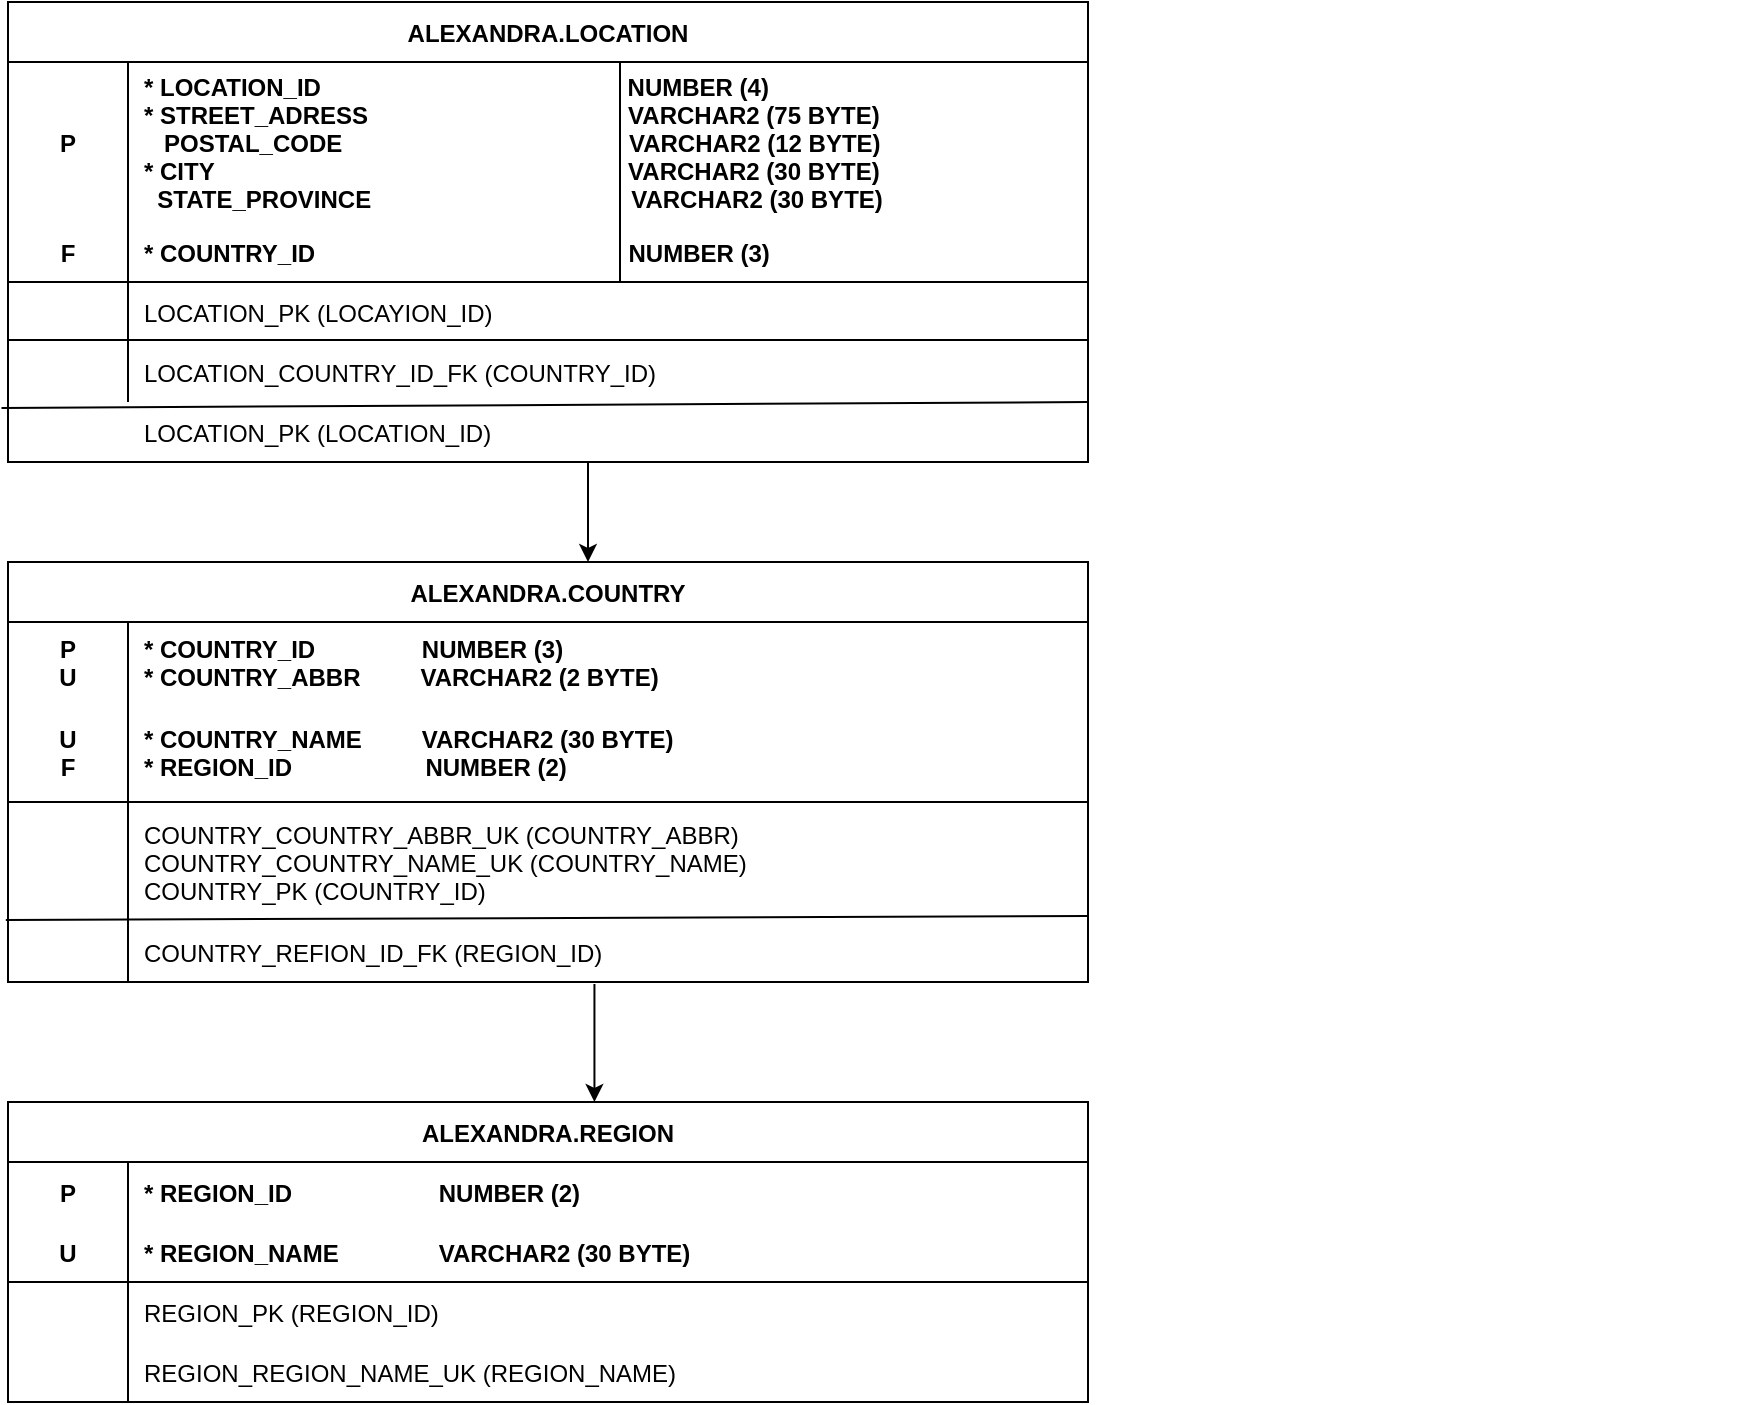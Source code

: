 <mxfile version="13.10.4" type="github">
  <diagram id="fHeVgNO0WyCNrRHH2woC" name="Page-1">
    <mxGraphModel dx="1021" dy="567" grid="1" gridSize="10" guides="1" tooltips="1" connect="1" arrows="1" fold="1" page="1" pageScale="1" pageWidth="850" pageHeight="1100" math="0" shadow="0">
      <root>
        <mxCell id="0" />
        <mxCell id="1" parent="0" />
        <mxCell id="hhulfD7d4bxJUT3jshQG-16" value="ALEXANDRA.LOCATION" style="shape=table;startSize=30;container=1;collapsible=1;childLayout=tableLayout;fixedRows=1;rowLines=0;fontStyle=1;align=center;resizeLast=1;" vertex="1" parent="1">
          <mxGeometry x="170" y="20" width="540" height="230" as="geometry" />
        </mxCell>
        <mxCell id="hhulfD7d4bxJUT3jshQG-17" value="" style="shape=partialRectangle;collapsible=0;dropTarget=0;pointerEvents=0;fillColor=none;top=0;left=0;bottom=0;right=0;points=[[0,0.5],[1,0.5]];portConstraint=eastwest;" vertex="1" parent="hhulfD7d4bxJUT3jshQG-16">
          <mxGeometry y="30" width="540" height="80" as="geometry" />
        </mxCell>
        <mxCell id="hhulfD7d4bxJUT3jshQG-18" value="P" style="shape=partialRectangle;connectable=0;fillColor=none;top=0;left=0;bottom=0;right=0;fontStyle=1;overflow=hidden;" vertex="1" parent="hhulfD7d4bxJUT3jshQG-17">
          <mxGeometry width="60" height="80" as="geometry" />
        </mxCell>
        <mxCell id="hhulfD7d4bxJUT3jshQG-19" value="* LOCATION_ID                                              NUMBER (4)&#xa;* STREET_ADRESS                                       VARCHAR2 (75 BYTE)&#xa;   POSTAL_CODE                                           VARCHAR2 (12 BYTE)&#xa;* CITY                                                              VARCHAR2 (30 BYTE)&#xa;  STATE_PROVINCE                                       VARCHAR2 (30 BYTE)" style="shape=partialRectangle;connectable=0;fillColor=none;top=0;left=0;bottom=0;right=0;align=left;spacingLeft=6;fontStyle=1;overflow=hidden;" vertex="1" parent="hhulfD7d4bxJUT3jshQG-17">
          <mxGeometry x="60" width="480" height="80" as="geometry" />
        </mxCell>
        <mxCell id="hhulfD7d4bxJUT3jshQG-20" value="" style="shape=partialRectangle;collapsible=0;dropTarget=0;pointerEvents=0;fillColor=none;top=0;left=0;bottom=1;right=0;points=[[0,0.5],[1,0.5]];portConstraint=eastwest;" vertex="1" parent="hhulfD7d4bxJUT3jshQG-16">
          <mxGeometry y="110" width="540" height="30" as="geometry" />
        </mxCell>
        <mxCell id="hhulfD7d4bxJUT3jshQG-21" value="F" style="shape=partialRectangle;connectable=0;fillColor=none;top=0;left=0;bottom=0;right=0;fontStyle=1;overflow=hidden;" vertex="1" parent="hhulfD7d4bxJUT3jshQG-20">
          <mxGeometry width="60" height="30" as="geometry" />
        </mxCell>
        <mxCell id="hhulfD7d4bxJUT3jshQG-22" value="* COUNTRY_ID                                               NUMBER (3)" style="shape=partialRectangle;connectable=0;fillColor=none;top=0;left=0;bottom=0;right=0;align=left;spacingLeft=6;fontStyle=1;overflow=hidden;" vertex="1" parent="hhulfD7d4bxJUT3jshQG-20">
          <mxGeometry x="60" width="480" height="30" as="geometry" />
        </mxCell>
        <mxCell id="hhulfD7d4bxJUT3jshQG-23" value="" style="shape=partialRectangle;collapsible=0;dropTarget=0;pointerEvents=0;fillColor=none;top=0;left=0;bottom=0;right=0;points=[[0,0.5],[1,0.5]];portConstraint=eastwest;" vertex="1" parent="hhulfD7d4bxJUT3jshQG-16">
          <mxGeometry y="140" width="540" height="30" as="geometry" />
        </mxCell>
        <mxCell id="hhulfD7d4bxJUT3jshQG-24" value="" style="shape=partialRectangle;connectable=0;fillColor=none;top=0;left=0;bottom=0;right=0;editable=1;overflow=hidden;" vertex="1" parent="hhulfD7d4bxJUT3jshQG-23">
          <mxGeometry width="60" height="30" as="geometry" />
        </mxCell>
        <mxCell id="hhulfD7d4bxJUT3jshQG-25" value="LOCATION_PK (LOCAYION_ID)" style="shape=partialRectangle;connectable=0;fillColor=none;top=0;left=0;bottom=0;right=0;align=left;spacingLeft=6;overflow=hidden;" vertex="1" parent="hhulfD7d4bxJUT3jshQG-23">
          <mxGeometry x="60" width="480" height="30" as="geometry" />
        </mxCell>
        <mxCell id="hhulfD7d4bxJUT3jshQG-26" value="" style="shape=partialRectangle;collapsible=0;dropTarget=0;pointerEvents=0;fillColor=none;top=0;left=0;bottom=0;right=0;points=[[0,0.5],[1,0.5]];portConstraint=eastwest;" vertex="1" parent="hhulfD7d4bxJUT3jshQG-16">
          <mxGeometry y="170" width="540" height="30" as="geometry" />
        </mxCell>
        <mxCell id="hhulfD7d4bxJUT3jshQG-27" value="" style="shape=partialRectangle;connectable=0;fillColor=none;top=0;left=0;bottom=0;right=0;editable=1;overflow=hidden;" vertex="1" parent="hhulfD7d4bxJUT3jshQG-26">
          <mxGeometry width="60" height="30" as="geometry" />
        </mxCell>
        <mxCell id="hhulfD7d4bxJUT3jshQG-28" value="LOCATION_COUNTRY_ID_FK (COUNTRY_ID)" style="shape=partialRectangle;connectable=0;fillColor=none;top=0;left=0;bottom=0;right=0;align=left;spacingLeft=6;overflow=hidden;" vertex="1" parent="hhulfD7d4bxJUT3jshQG-26">
          <mxGeometry x="60" width="480" height="30" as="geometry" />
        </mxCell>
        <mxCell id="hhulfD7d4bxJUT3jshQG-40" value="" style="endArrow=none;html=1;entryX=1;entryY=-0.033;entryDx=0;entryDy=0;entryPerimeter=0;exitX=0;exitY=0.967;exitDx=0;exitDy=0;exitPerimeter=0;" edge="1" parent="hhulfD7d4bxJUT3jshQG-16" source="hhulfD7d4bxJUT3jshQG-23" target="hhulfD7d4bxJUT3jshQG-26">
          <mxGeometry width="50" height="50" relative="1" as="geometry">
            <mxPoint x="230" y="300" as="sourcePoint" />
            <mxPoint x="280" y="250" as="targetPoint" />
          </mxGeometry>
        </mxCell>
        <mxCell id="hhulfD7d4bxJUT3jshQG-34" value="" style="endArrow=none;html=1;rounded=0;" edge="1" parent="1">
          <mxGeometry relative="1" as="geometry">
            <mxPoint x="476" y="160" as="sourcePoint" />
            <mxPoint x="476" y="60" as="targetPoint" />
            <Array as="points">
              <mxPoint x="476" y="50" />
            </Array>
          </mxGeometry>
        </mxCell>
        <mxCell id="hhulfD7d4bxJUT3jshQG-38" value="&lt;div class=&quot;mxCellEditor mxPlainTextEditor&quot; contenteditable=&quot;true&quot; style=&quot;background: url(&amp;quot;data:image/gif;base64,R0lGODlhMAAwAIAAAP///wAAACH5BAEAAAAALAAAAAAwADAAAAIxhI+py+0Po5y02ouz3rz7D4biSJbmiabqyrbuC8fyTNf2jef6zvf+DwwKh8Si8egpAAA7&amp;quot;); border-color: transparent; border-style: solid; display: inline-block; position: relative; overflow: visible; overflow-wrap: normal; border-width: 0px; min-width: 1px; resize: none; padding: 0px; margin: 0px; color: rgb(0, 0, 0); font-style: normal; font-variant-ligatures: normal; font-variant-caps: normal; letter-spacing: normal; orphans: 2; text-indent: 0px; text-transform: none; widows: 2; word-spacing: 0px; -webkit-text-stroke-width: 0px; text-decoration-thickness: initial; text-decoration-style: initial; text-decoration-color: initial; min-height: 1em; line-height: 1.2; font-weight: bold; font-size: 12px; z-index: 5; font-family: Helvetica; text-align: left; outline: none; white-space: nowrap; left: 1107px; top: 548px; transform-origin: 0px 0px; transform: scale(1, 1) translate(0%, -50%);&quot;&gt;&lt;br class=&quot;Apple-interchange-newline&quot;&gt;* LOCATION_ID                                              NUMBER (4)&lt;br style=&quot;padding: 0px; margin: 0px;&quot;&gt;&lt;br style=&quot;padding: 0px; margin: 0px;&quot;&gt;&lt;/div&gt;&lt;img src=&quot;data:image/png;base64,iVBORw0KGgoAAAANSUhEUgAAAAcAAAAEBAMAAACw6DhOAAAAGFBMVEUzMzP///9tbW1QUFCKiopBQUF8fHxfX1/IXlmXAAAAFElEQVQImWNgNVdzYBAUFBRggLMAEzYBy29kEPgAAAAASUVORK5CYII=&quot; border=&quot;0&quot; style=&quot;color: rgb(0, 0, 0); font-family: Helvetica, Arial, sans-serif; font-size: 0px; font-style: normal; font-variant-ligatures: normal; font-variant-caps: normal; font-weight: 400; letter-spacing: normal; orphans: 2; text-align: start; text-indent: 0px; text-transform: none; white-space: normal; widows: 2; word-spacing: 0px; -webkit-text-stroke-width: 0px; text-decoration-thickness: initial; text-decoration-style: initial; text-decoration-color: initial; position: absolute; cursor: pointer; width: 7px; height: 4px; padding: 4px 2px; left: 1573px; top: 541px;&quot;&gt;&lt;img src=&quot;data:image/png;base64,iVBORw0KGgoAAAANSUhEUgAAAAcAAAAEBAMAAACw6DhOAAAAGFBMVEUzMzP///9tbW1QUFCKiopBQUF8fHxfX1/IXlmXAAAAFElEQVQImWNgNVdzYBAUFBRggLMAEzYBy29kEPgAAAAASUVORK5CYII=&quot; border=&quot;0&quot; style=&quot;color: rgb(0, 0, 0); font-family: Helvetica, Arial, sans-serif; font-size: 0px; font-style: normal; font-variant-ligatures: normal; font-variant-caps: normal; font-weight: 400; letter-spacing: normal; orphans: 2; text-align: start; text-indent: 0px; text-transform: none; white-space: normal; widows: 2; word-spacing: 0px; -webkit-text-stroke-width: 0px; text-decoration-thickness: initial; text-decoration-style: initial; text-decoration-color: initial; position: absolute; cursor: pointer; width: 7px; height: 4px; padding: 4px 2px; left: 1573px; top: 571px;&quot;&gt;&lt;br class=&quot;Apple-interchange-newline&quot;&gt;" style="text;whiteSpace=wrap;html=1;" vertex="1" parent="1">
          <mxGeometry x="700" y="120" width="340" height="60" as="geometry" />
        </mxCell>
        <mxCell id="hhulfD7d4bxJUT3jshQG-39" value="LOCATION_PK (LOCATION_ID)" style="shape=partialRectangle;connectable=0;fillColor=none;top=0;left=0;bottom=0;right=0;align=left;spacingLeft=6;overflow=hidden;" vertex="1" parent="1">
          <mxGeometry x="230" y="220" width="480" height="30" as="geometry" />
        </mxCell>
        <mxCell id="hhulfD7d4bxJUT3jshQG-41" value="" style="endArrow=none;html=1;" edge="1" parent="1" source="hhulfD7d4bxJUT3jshQG-26">
          <mxGeometry width="50" height="50" relative="1" as="geometry">
            <mxPoint x="380" y="300" as="sourcePoint" />
            <mxPoint x="710" y="210" as="targetPoint" />
          </mxGeometry>
        </mxCell>
        <mxCell id="hhulfD7d4bxJUT3jshQG-42" value="" style="endArrow=none;html=1;exitX=-0.006;exitY=1.1;exitDx=0;exitDy=0;exitPerimeter=0;" edge="1" parent="1" source="hhulfD7d4bxJUT3jshQG-26">
          <mxGeometry width="50" height="50" relative="1" as="geometry">
            <mxPoint x="380" y="300" as="sourcePoint" />
            <mxPoint x="710" y="220" as="targetPoint" />
          </mxGeometry>
        </mxCell>
        <mxCell id="hhulfD7d4bxJUT3jshQG-43" value="" style="endArrow=classic;html=1;" edge="1" parent="1">
          <mxGeometry width="50" height="50" relative="1" as="geometry">
            <mxPoint x="460" y="250" as="sourcePoint" />
            <mxPoint x="460" y="300" as="targetPoint" />
          </mxGeometry>
        </mxCell>
        <mxCell id="hhulfD7d4bxJUT3jshQG-44" value="ALEXANDRA.COUNTRY" style="shape=table;startSize=30;container=1;collapsible=1;childLayout=tableLayout;fixedRows=1;rowLines=0;fontStyle=1;align=center;resizeLast=1;" vertex="1" parent="1">
          <mxGeometry x="170" y="300" width="540" height="210" as="geometry" />
        </mxCell>
        <mxCell id="hhulfD7d4bxJUT3jshQG-45" value="" style="shape=partialRectangle;collapsible=0;dropTarget=0;pointerEvents=0;fillColor=none;top=0;left=0;bottom=0;right=0;points=[[0,0.5],[1,0.5]];portConstraint=eastwest;" vertex="1" parent="hhulfD7d4bxJUT3jshQG-44">
          <mxGeometry y="30" width="540" height="40" as="geometry" />
        </mxCell>
        <mxCell id="hhulfD7d4bxJUT3jshQG-46" value="P&#xa;U" style="shape=partialRectangle;connectable=0;fillColor=none;top=0;left=0;bottom=0;right=0;fontStyle=1;overflow=hidden;" vertex="1" parent="hhulfD7d4bxJUT3jshQG-45">
          <mxGeometry width="60" height="40" as="geometry" />
        </mxCell>
        <mxCell id="hhulfD7d4bxJUT3jshQG-47" value="* COUNTRY_ID                NUMBER (3)&#xa;* COUNTRY_ABBR         VARCHAR2 (2 BYTE)" style="shape=partialRectangle;connectable=0;fillColor=none;top=0;left=0;bottom=0;right=0;align=left;spacingLeft=6;fontStyle=1;overflow=hidden;" vertex="1" parent="hhulfD7d4bxJUT3jshQG-45">
          <mxGeometry x="60" width="480" height="40" as="geometry" />
        </mxCell>
        <mxCell id="hhulfD7d4bxJUT3jshQG-48" value="" style="shape=partialRectangle;collapsible=0;dropTarget=0;pointerEvents=0;fillColor=none;top=0;left=0;bottom=1;right=0;points=[[0,0.5],[1,0.5]];portConstraint=eastwest;" vertex="1" parent="hhulfD7d4bxJUT3jshQG-44">
          <mxGeometry y="70" width="540" height="50" as="geometry" />
        </mxCell>
        <mxCell id="hhulfD7d4bxJUT3jshQG-49" value="U&#xa;F" style="shape=partialRectangle;connectable=0;fillColor=none;top=0;left=0;bottom=0;right=0;fontStyle=1;overflow=hidden;" vertex="1" parent="hhulfD7d4bxJUT3jshQG-48">
          <mxGeometry width="60" height="50" as="geometry" />
        </mxCell>
        <mxCell id="hhulfD7d4bxJUT3jshQG-50" value="* COUNTRY_NAME         VARCHAR2 (30 BYTE)&#xa;* REGION_ID                    NUMBER (2)" style="shape=partialRectangle;connectable=0;fillColor=none;top=0;left=0;bottom=0;right=0;align=left;spacingLeft=6;fontStyle=1;overflow=hidden;" vertex="1" parent="hhulfD7d4bxJUT3jshQG-48">
          <mxGeometry x="60" width="480" height="50" as="geometry" />
        </mxCell>
        <mxCell id="hhulfD7d4bxJUT3jshQG-51" value="" style="shape=partialRectangle;collapsible=0;dropTarget=0;pointerEvents=0;fillColor=none;top=0;left=0;bottom=0;right=0;points=[[0,0.5],[1,0.5]];portConstraint=eastwest;" vertex="1" parent="hhulfD7d4bxJUT3jshQG-44">
          <mxGeometry y="120" width="540" height="60" as="geometry" />
        </mxCell>
        <mxCell id="hhulfD7d4bxJUT3jshQG-52" value="" style="shape=partialRectangle;connectable=0;fillColor=none;top=0;left=0;bottom=0;right=0;editable=1;overflow=hidden;" vertex="1" parent="hhulfD7d4bxJUT3jshQG-51">
          <mxGeometry width="60" height="60" as="geometry" />
        </mxCell>
        <mxCell id="hhulfD7d4bxJUT3jshQG-53" value="COUNTRY_COUNTRY_ABBR_UK (COUNTRY_ABBR)&#xa;COUNTRY_COUNTRY_NAME_UK (COUNTRY_NAME)&#xa;COUNTRY_PK (COUNTRY_ID)" style="shape=partialRectangle;connectable=0;fillColor=none;top=0;left=0;bottom=0;right=0;align=left;spacingLeft=6;overflow=hidden;" vertex="1" parent="hhulfD7d4bxJUT3jshQG-51">
          <mxGeometry x="60" width="480" height="60" as="geometry" />
        </mxCell>
        <mxCell id="hhulfD7d4bxJUT3jshQG-54" value="" style="shape=partialRectangle;collapsible=0;dropTarget=0;pointerEvents=0;fillColor=none;top=0;left=0;bottom=0;right=0;points=[[0,0.5],[1,0.5]];portConstraint=eastwest;" vertex="1" parent="hhulfD7d4bxJUT3jshQG-44">
          <mxGeometry y="180" width="540" height="30" as="geometry" />
        </mxCell>
        <mxCell id="hhulfD7d4bxJUT3jshQG-55" value="" style="shape=partialRectangle;connectable=0;fillColor=none;top=0;left=0;bottom=0;right=0;editable=1;overflow=hidden;" vertex="1" parent="hhulfD7d4bxJUT3jshQG-54">
          <mxGeometry width="60" height="30" as="geometry" />
        </mxCell>
        <mxCell id="hhulfD7d4bxJUT3jshQG-56" value="COUNTRY_REFION_ID_FK (REGION_ID)" style="shape=partialRectangle;connectable=0;fillColor=none;top=0;left=0;bottom=0;right=0;align=left;spacingLeft=6;overflow=hidden;" vertex="1" parent="hhulfD7d4bxJUT3jshQG-54">
          <mxGeometry x="60" width="480" height="30" as="geometry" />
        </mxCell>
        <mxCell id="hhulfD7d4bxJUT3jshQG-57" value="" style="endArrow=none;html=1;entryX=1;entryY=-0.1;entryDx=0;entryDy=0;entryPerimeter=0;exitX=-0.002;exitY=-0.033;exitDx=0;exitDy=0;exitPerimeter=0;" edge="1" parent="hhulfD7d4bxJUT3jshQG-44" source="hhulfD7d4bxJUT3jshQG-54" target="hhulfD7d4bxJUT3jshQG-54">
          <mxGeometry width="50" height="50" relative="1" as="geometry">
            <mxPoint x="230" y="140" as="sourcePoint" />
            <mxPoint x="280" y="90" as="targetPoint" />
          </mxGeometry>
        </mxCell>
        <mxCell id="hhulfD7d4bxJUT3jshQG-58" value="" style="endArrow=classic;html=1;exitX=0.543;exitY=1.033;exitDx=0;exitDy=0;exitPerimeter=0;entryX=0.543;entryY=0;entryDx=0;entryDy=0;entryPerimeter=0;" edge="1" parent="1" source="hhulfD7d4bxJUT3jshQG-54" target="hhulfD7d4bxJUT3jshQG-59">
          <mxGeometry width="50" height="50" relative="1" as="geometry">
            <mxPoint x="400" y="430" as="sourcePoint" />
            <mxPoint x="463" y="570" as="targetPoint" />
          </mxGeometry>
        </mxCell>
        <mxCell id="hhulfD7d4bxJUT3jshQG-59" value="ALEXANDRA.REGION" style="shape=table;startSize=30;container=1;collapsible=1;childLayout=tableLayout;fixedRows=1;rowLines=0;fontStyle=1;align=center;resizeLast=1;" vertex="1" parent="1">
          <mxGeometry x="170" y="570" width="540" height="150" as="geometry" />
        </mxCell>
        <mxCell id="hhulfD7d4bxJUT3jshQG-60" value="" style="shape=partialRectangle;collapsible=0;dropTarget=0;pointerEvents=0;fillColor=none;top=0;left=0;bottom=0;right=0;points=[[0,0.5],[1,0.5]];portConstraint=eastwest;" vertex="1" parent="hhulfD7d4bxJUT3jshQG-59">
          <mxGeometry y="30" width="540" height="30" as="geometry" />
        </mxCell>
        <mxCell id="hhulfD7d4bxJUT3jshQG-61" value="P" style="shape=partialRectangle;connectable=0;fillColor=none;top=0;left=0;bottom=0;right=0;fontStyle=1;overflow=hidden;" vertex="1" parent="hhulfD7d4bxJUT3jshQG-60">
          <mxGeometry width="60" height="30" as="geometry" />
        </mxCell>
        <mxCell id="hhulfD7d4bxJUT3jshQG-62" value="* REGION_ID                      NUMBER (2)" style="shape=partialRectangle;connectable=0;fillColor=none;top=0;left=0;bottom=0;right=0;align=left;spacingLeft=6;fontStyle=1;overflow=hidden;" vertex="1" parent="hhulfD7d4bxJUT3jshQG-60">
          <mxGeometry x="60" width="480" height="30" as="geometry" />
        </mxCell>
        <mxCell id="hhulfD7d4bxJUT3jshQG-63" value="" style="shape=partialRectangle;collapsible=0;dropTarget=0;pointerEvents=0;fillColor=none;top=0;left=0;bottom=1;right=0;points=[[0,0.5],[1,0.5]];portConstraint=eastwest;" vertex="1" parent="hhulfD7d4bxJUT3jshQG-59">
          <mxGeometry y="60" width="540" height="30" as="geometry" />
        </mxCell>
        <mxCell id="hhulfD7d4bxJUT3jshQG-64" value="U" style="shape=partialRectangle;connectable=0;fillColor=none;top=0;left=0;bottom=0;right=0;fontStyle=1;overflow=hidden;" vertex="1" parent="hhulfD7d4bxJUT3jshQG-63">
          <mxGeometry width="60" height="30" as="geometry" />
        </mxCell>
        <mxCell id="hhulfD7d4bxJUT3jshQG-65" value="* REGION_NAME               VARCHAR2 (30 BYTE)" style="shape=partialRectangle;connectable=0;fillColor=none;top=0;left=0;bottom=0;right=0;align=left;spacingLeft=6;fontStyle=1;overflow=hidden;" vertex="1" parent="hhulfD7d4bxJUT3jshQG-63">
          <mxGeometry x="60" width="480" height="30" as="geometry" />
        </mxCell>
        <mxCell id="hhulfD7d4bxJUT3jshQG-66" value="" style="shape=partialRectangle;collapsible=0;dropTarget=0;pointerEvents=0;fillColor=none;top=0;left=0;bottom=0;right=0;points=[[0,0.5],[1,0.5]];portConstraint=eastwest;" vertex="1" parent="hhulfD7d4bxJUT3jshQG-59">
          <mxGeometry y="90" width="540" height="30" as="geometry" />
        </mxCell>
        <mxCell id="hhulfD7d4bxJUT3jshQG-67" value="" style="shape=partialRectangle;connectable=0;fillColor=none;top=0;left=0;bottom=0;right=0;editable=1;overflow=hidden;" vertex="1" parent="hhulfD7d4bxJUT3jshQG-66">
          <mxGeometry width="60" height="30" as="geometry" />
        </mxCell>
        <mxCell id="hhulfD7d4bxJUT3jshQG-68" value="REGION_PK (REGION_ID)" style="shape=partialRectangle;connectable=0;fillColor=none;top=0;left=0;bottom=0;right=0;align=left;spacingLeft=6;overflow=hidden;" vertex="1" parent="hhulfD7d4bxJUT3jshQG-66">
          <mxGeometry x="60" width="480" height="30" as="geometry" />
        </mxCell>
        <mxCell id="hhulfD7d4bxJUT3jshQG-69" value="" style="shape=partialRectangle;collapsible=0;dropTarget=0;pointerEvents=0;fillColor=none;top=0;left=0;bottom=0;right=0;points=[[0,0.5],[1,0.5]];portConstraint=eastwest;" vertex="1" parent="hhulfD7d4bxJUT3jshQG-59">
          <mxGeometry y="120" width="540" height="30" as="geometry" />
        </mxCell>
        <mxCell id="hhulfD7d4bxJUT3jshQG-70" value="" style="shape=partialRectangle;connectable=0;fillColor=none;top=0;left=0;bottom=0;right=0;editable=1;overflow=hidden;" vertex="1" parent="hhulfD7d4bxJUT3jshQG-69">
          <mxGeometry width="60" height="30" as="geometry" />
        </mxCell>
        <mxCell id="hhulfD7d4bxJUT3jshQG-71" value="REGION_REGION_NAME_UK (REGION_NAME)" style="shape=partialRectangle;connectable=0;fillColor=none;top=0;left=0;bottom=0;right=0;align=left;spacingLeft=6;overflow=hidden;" vertex="1" parent="hhulfD7d4bxJUT3jshQG-69">
          <mxGeometry x="60" width="480" height="30" as="geometry" />
        </mxCell>
      </root>
    </mxGraphModel>
  </diagram>
</mxfile>
